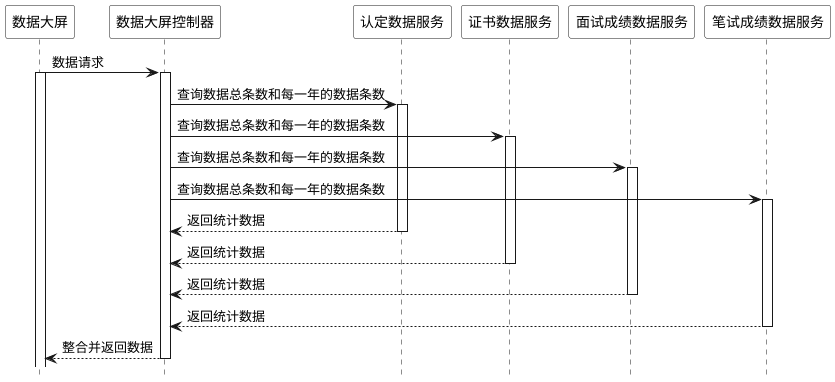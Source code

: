 @startuml workspace

hide footbox
skinparam sequence {
  ParticipantBackgroundColor #ffffff
  ParticipantFontColor #000000
}


数据大屏 -> 数据大屏控制器: 数据请求
activate 数据大屏 
activate 数据大屏控制器

数据大屏控制器 -> 认定数据服务: 查询数据总条数和每一年的数据条数
activate 认定数据服务
数据大屏控制器 -> 证书数据服务: 查询数据总条数和每一年的数据条数
activate 证书数据服务
数据大屏控制器 -> 面试成绩数据服务: 查询数据总条数和每一年的数据条数
activate 面试成绩数据服务
数据大屏控制器 -> 笔试成绩数据服务: 查询数据总条数和每一年的数据条数
activate 笔试成绩数据服务

认定数据服务 --> 数据大屏控制器: 返回统计数据
deactivate 认定数据服务

证书数据服务 --> 数据大屏控制器: 返回统计数据
deactivate 证书数据服务

面试成绩数据服务 --> 数据大屏控制器: 返回统计数据
deactivate 面试成绩数据服务
笔试成绩数据服务 --> 数据大屏控制器: 返回统计数据

deactivate 笔试成绩数据服务
数据大屏控制器 --> 数据大屏: 整合并返回数据

deactivate 数据大屏控制器

@enduml